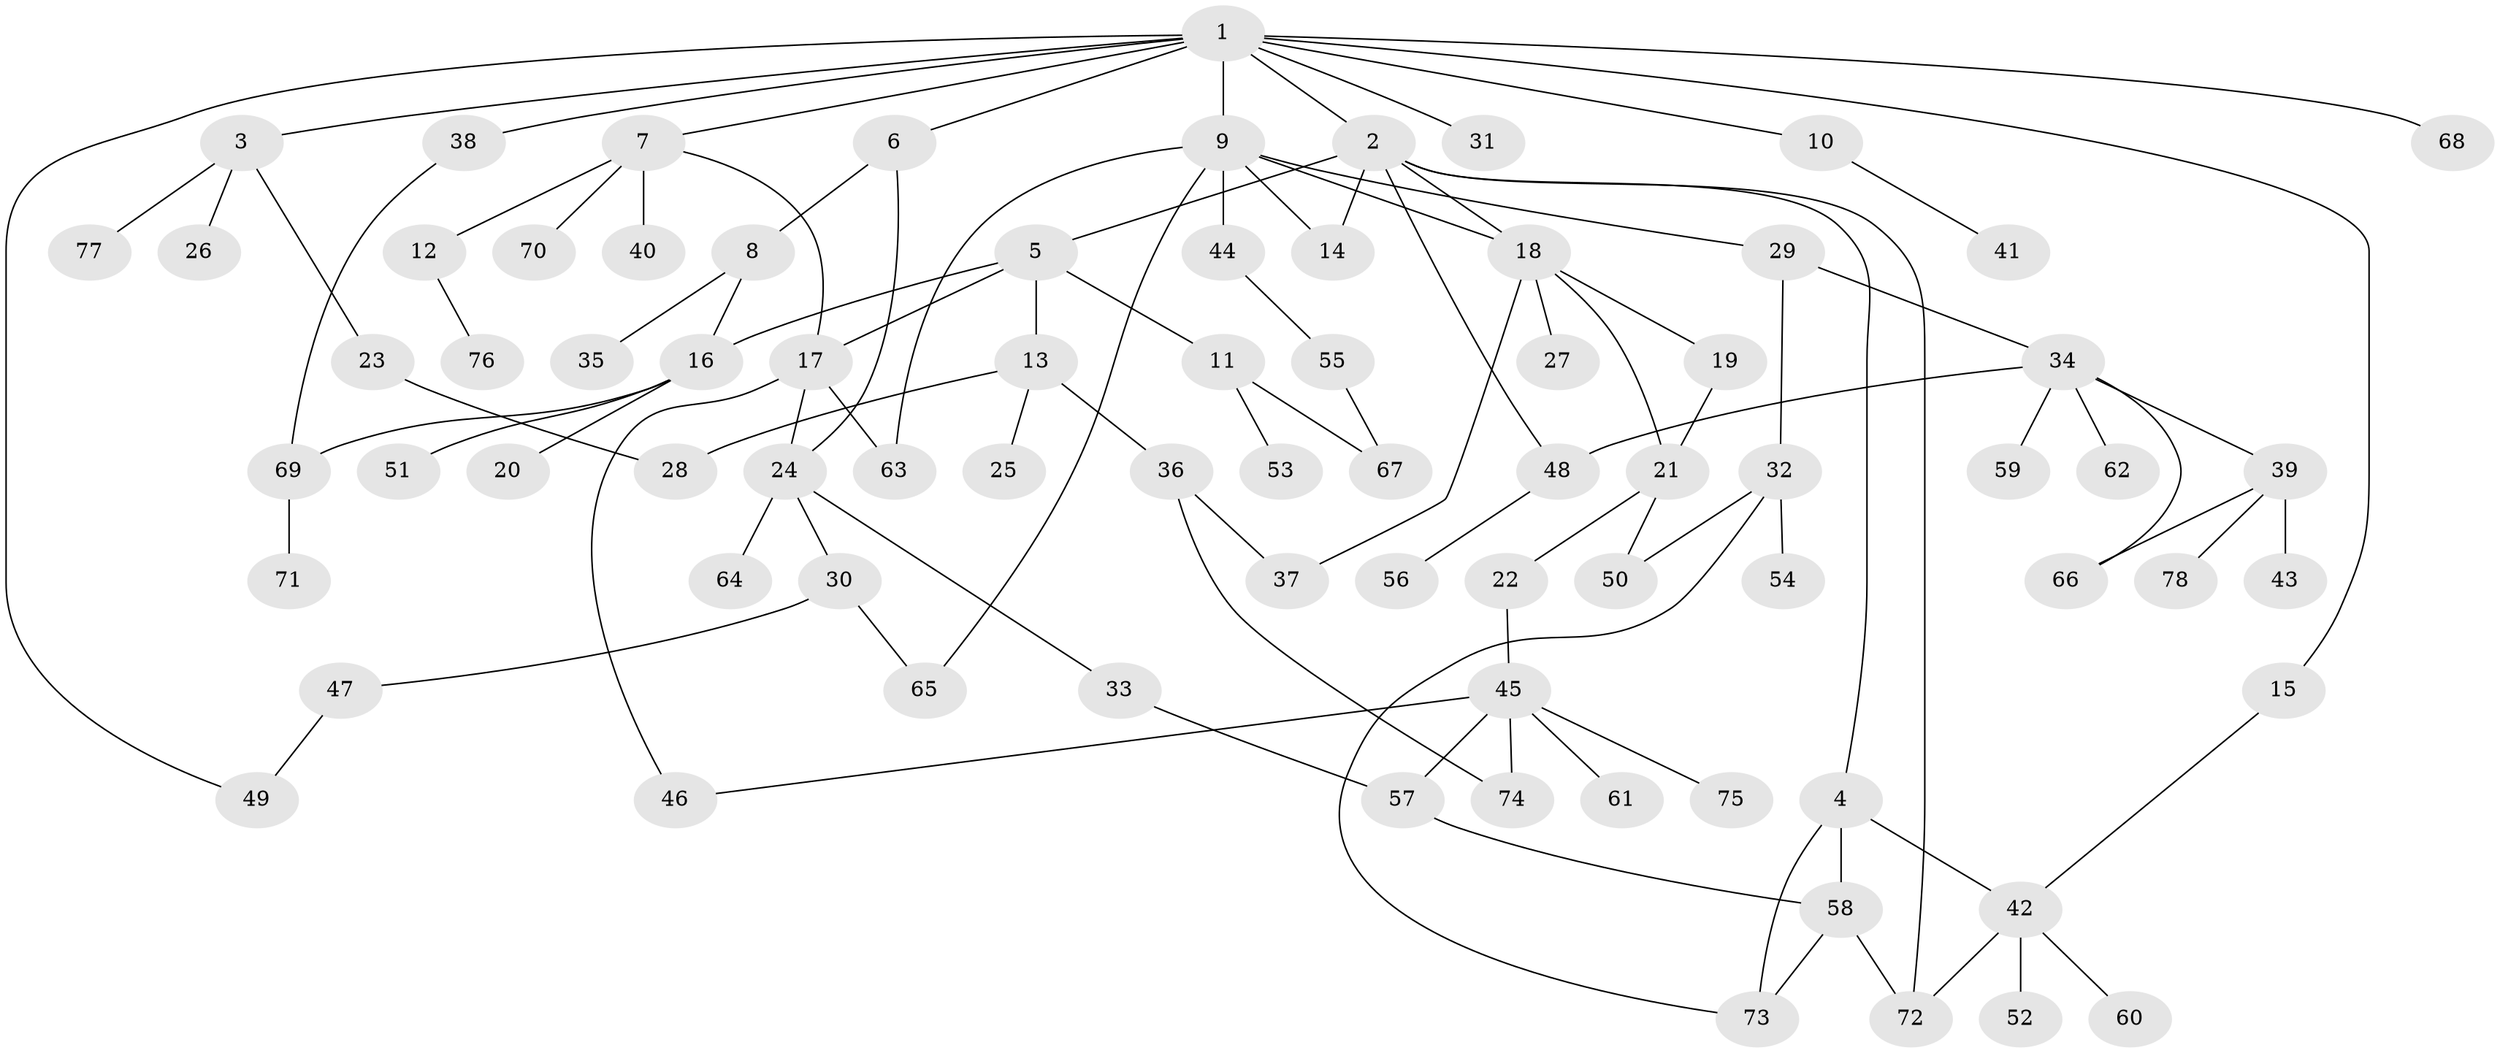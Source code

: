 // Generated by graph-tools (version 1.1) at 2025/25/03/09/25 03:25:26]
// undirected, 78 vertices, 102 edges
graph export_dot {
graph [start="1"]
  node [color=gray90,style=filled];
  1;
  2;
  3;
  4;
  5;
  6;
  7;
  8;
  9;
  10;
  11;
  12;
  13;
  14;
  15;
  16;
  17;
  18;
  19;
  20;
  21;
  22;
  23;
  24;
  25;
  26;
  27;
  28;
  29;
  30;
  31;
  32;
  33;
  34;
  35;
  36;
  37;
  38;
  39;
  40;
  41;
  42;
  43;
  44;
  45;
  46;
  47;
  48;
  49;
  50;
  51;
  52;
  53;
  54;
  55;
  56;
  57;
  58;
  59;
  60;
  61;
  62;
  63;
  64;
  65;
  66;
  67;
  68;
  69;
  70;
  71;
  72;
  73;
  74;
  75;
  76;
  77;
  78;
  1 -- 2;
  1 -- 3;
  1 -- 6;
  1 -- 7;
  1 -- 9;
  1 -- 10;
  1 -- 15;
  1 -- 31;
  1 -- 38;
  1 -- 49;
  1 -- 68;
  2 -- 4;
  2 -- 5;
  2 -- 18;
  2 -- 48;
  2 -- 72;
  2 -- 14;
  3 -- 23;
  3 -- 26;
  3 -- 77;
  4 -- 42;
  4 -- 58;
  4 -- 73;
  5 -- 11;
  5 -- 13;
  5 -- 17;
  5 -- 16;
  6 -- 8;
  6 -- 24;
  7 -- 12;
  7 -- 40;
  7 -- 70;
  7 -- 17;
  8 -- 16;
  8 -- 35;
  9 -- 14;
  9 -- 29;
  9 -- 44;
  9 -- 65;
  9 -- 63;
  9 -- 18;
  10 -- 41;
  11 -- 53;
  11 -- 67;
  12 -- 76;
  13 -- 25;
  13 -- 36;
  13 -- 28;
  15 -- 42;
  16 -- 20;
  16 -- 51;
  16 -- 69;
  17 -- 24;
  17 -- 63;
  17 -- 46;
  18 -- 19;
  18 -- 21;
  18 -- 27;
  18 -- 37;
  19 -- 21;
  21 -- 22;
  21 -- 50;
  22 -- 45;
  23 -- 28;
  24 -- 30;
  24 -- 33;
  24 -- 64;
  29 -- 32;
  29 -- 34;
  30 -- 47;
  30 -- 65;
  32 -- 50;
  32 -- 54;
  32 -- 73;
  33 -- 57;
  34 -- 39;
  34 -- 48;
  34 -- 59;
  34 -- 62;
  34 -- 66;
  36 -- 74;
  36 -- 37;
  38 -- 69;
  39 -- 43;
  39 -- 78;
  39 -- 66;
  42 -- 52;
  42 -- 60;
  42 -- 72;
  44 -- 55;
  45 -- 46;
  45 -- 61;
  45 -- 75;
  45 -- 74;
  45 -- 57;
  47 -- 49;
  48 -- 56;
  55 -- 67;
  57 -- 58;
  58 -- 72;
  58 -- 73;
  69 -- 71;
}
